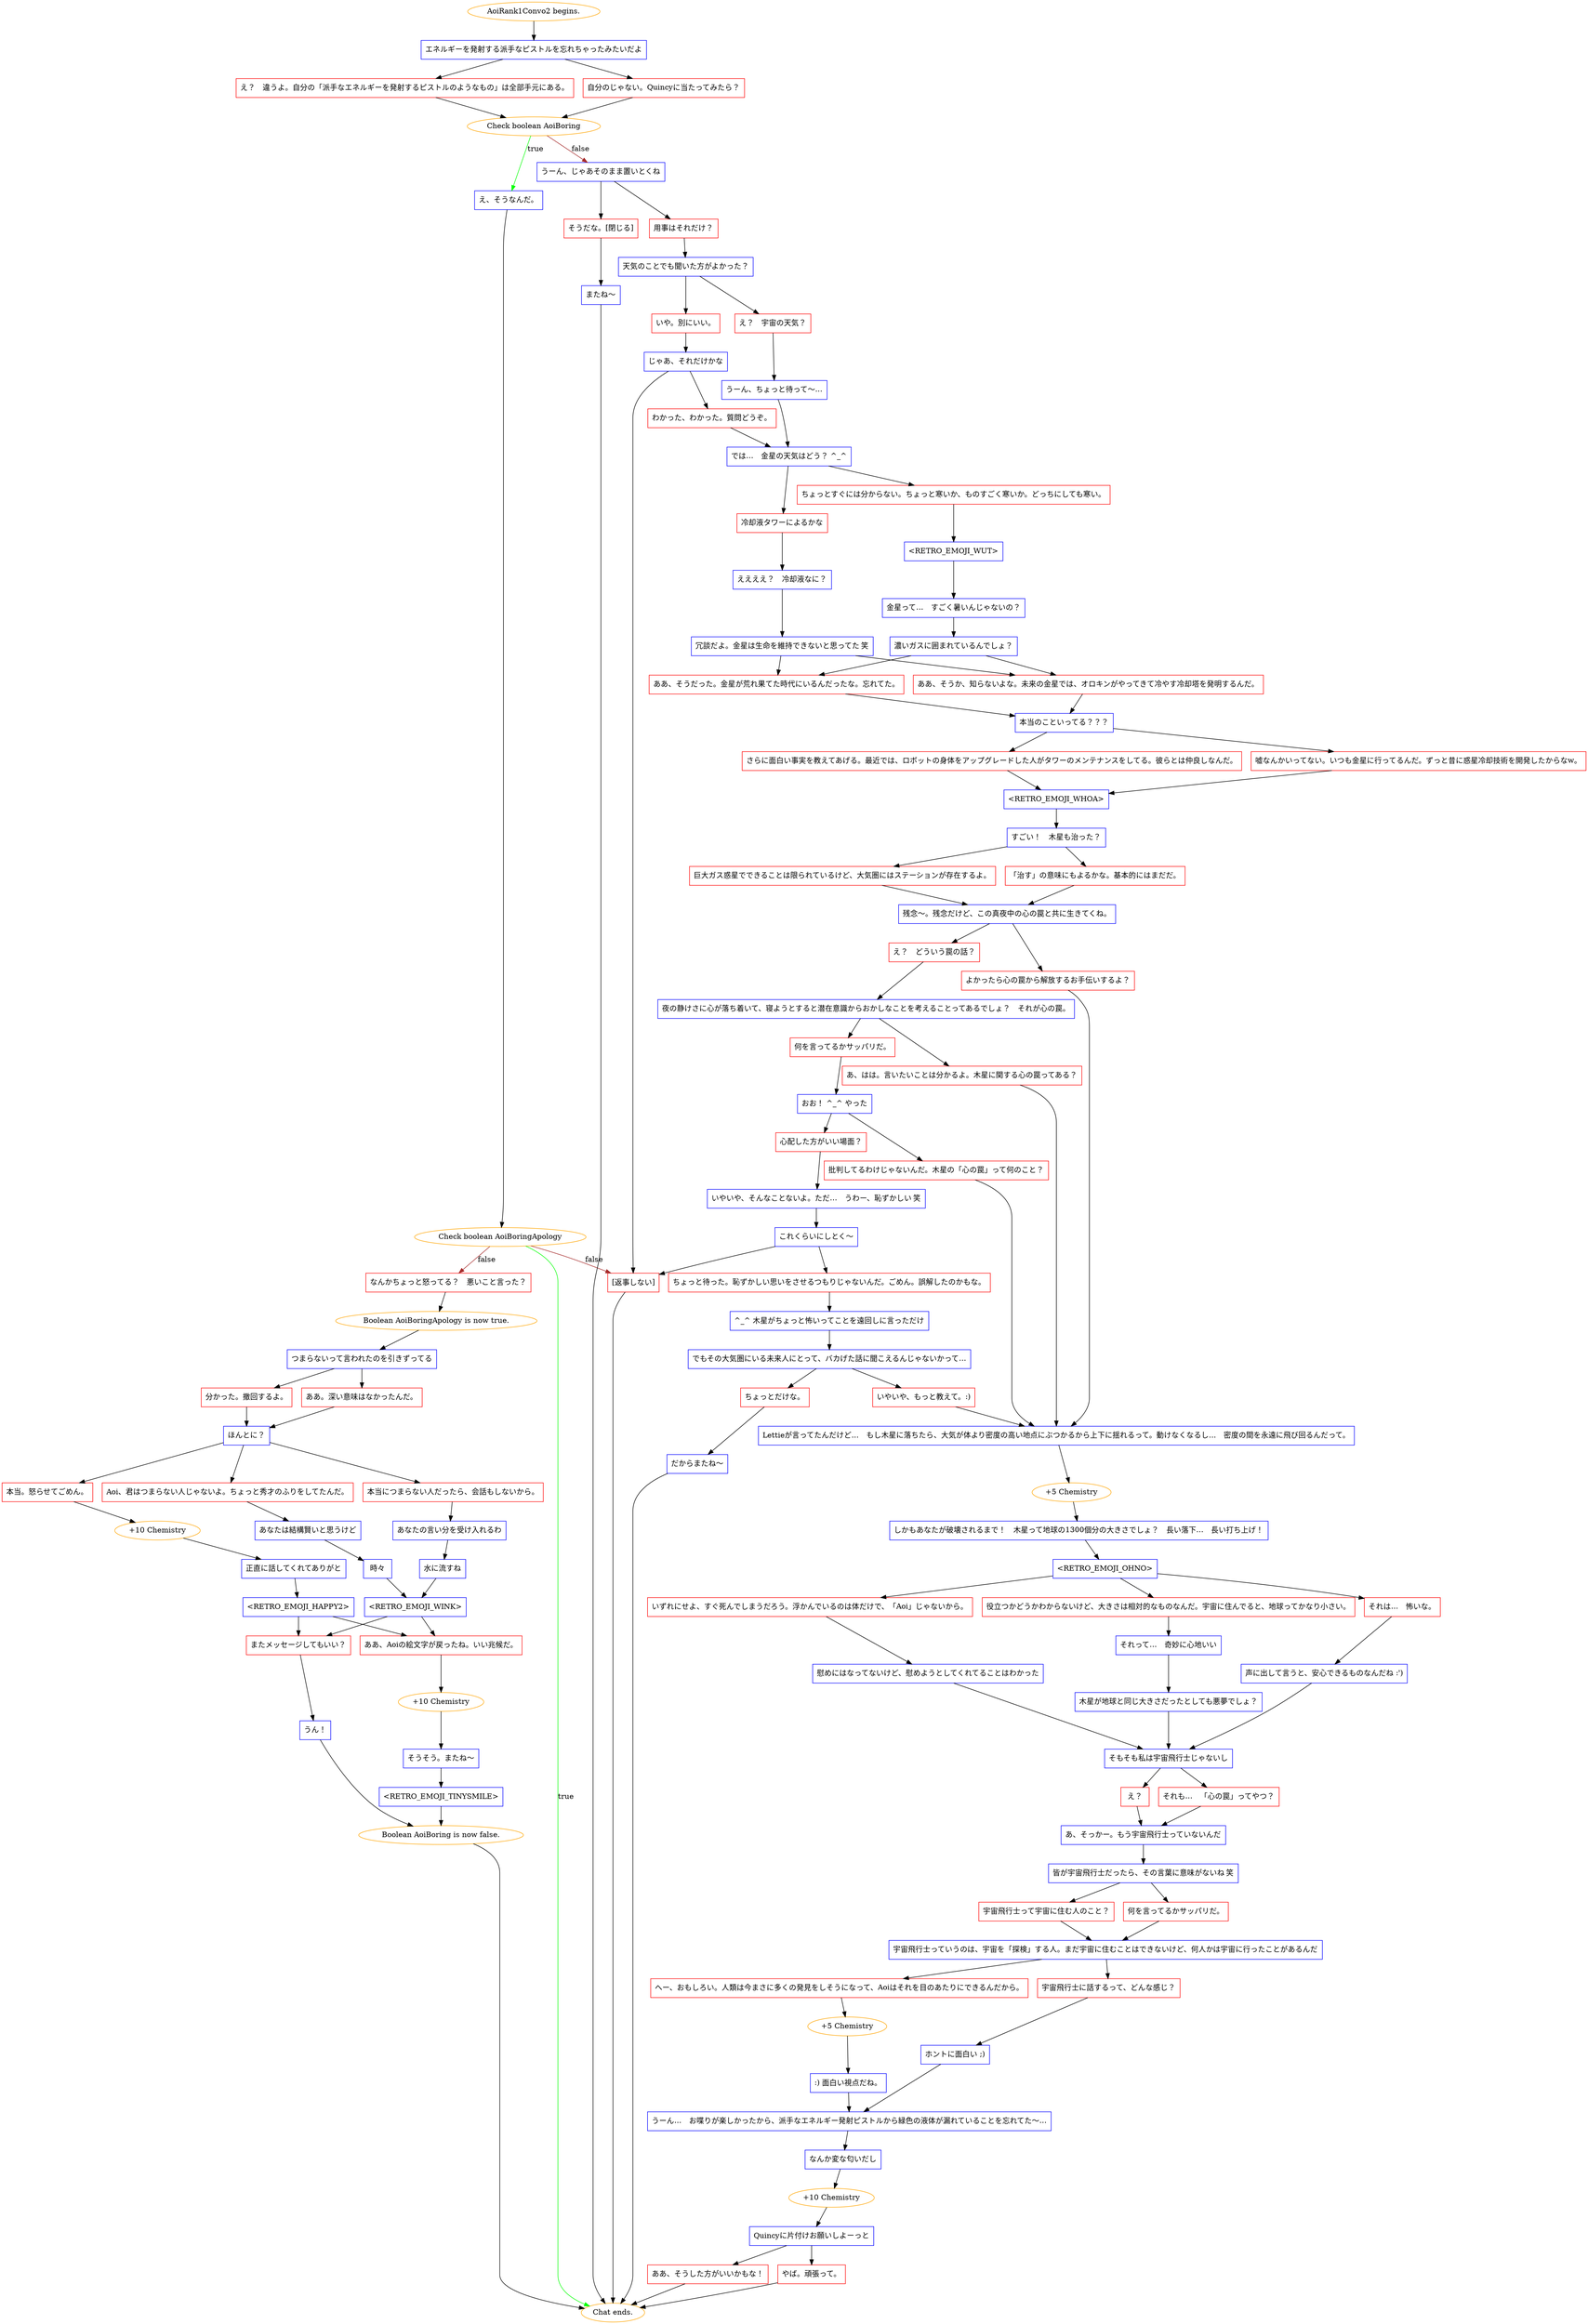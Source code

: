 digraph {
	"AoiRank1Convo2 begins." [color=orange];
		"AoiRank1Convo2 begins." -> j1828812257;
	j1828812257 [label="エネルギーを発射する派手なピストルを忘れちゃったみたいだよ",shape=box,color=blue];
		j1828812257 -> j1905726620;
		j1828812257 -> j1776272996;
	j1905726620 [label="え？　違うよ。自分の「派手なエネルギーを発射するピストルのようなもの」は全部手元にある。",shape=box,color=red];
		j1905726620 -> j1717996206;
	j1776272996 [label="自分のじゃない。Quincyに当たってみたら？",shape=box,color=red];
		j1776272996 -> j1717996206;
	j1717996206 [label="Check boolean AoiBoring",color=orange];
		j1717996206 -> j2362321412 [label=true,color=green];
		j1717996206 -> j3904392631 [label=false,color=brown];
	j2362321412 [label="え、そうなんだ。",shape=box,color=blue];
		j2362321412 -> j2507467571;
	j3904392631 [label="うーん、じゃあそのまま置いとくね",shape=box,color=blue];
		j3904392631 -> j4191552520;
		j3904392631 -> j1101852432;
	j2507467571 [label="Check boolean AoiBoringApology",color=orange];
		j2507467571 -> "Chat ends." [label=true,color=green];
		j2507467571 -> j334094155 [label=false,color=brown];
		j2507467571 -> j1196891432 [label=false,color=brown];
	j4191552520 [label="用事はそれだけ？",shape=box,color=red];
		j4191552520 -> j2575074431;
	j1101852432 [label="そうだな。[閉じる]",shape=box,color=red];
		j1101852432 -> j1208547196;
	"Chat ends." [color=orange];
	j334094155 [label="なんかちょっと怒ってる？　悪いこと言った？",shape=box,color=red];
		j334094155 -> j3507087125;
	j1196891432 [label="[返事しない]",shape=box,color=red];
		j1196891432 -> "Chat ends.";
	j2575074431 [label="天気のことでも聞いた方がよかった？",shape=box,color=blue];
		j2575074431 -> j3817226220;
		j2575074431 -> j2571234010;
	j1208547196 [label="またね～",shape=box,color=blue];
		j1208547196 -> "Chat ends.";
	j3507087125 [label="Boolean AoiBoringApology is now true.",color=orange];
		j3507087125 -> j3445107625;
	j3817226220 [label="え？　宇宙の天気？",shape=box,color=red];
		j3817226220 -> j35247294;
	j2571234010 [label="いや。別にいい。",shape=box,color=red];
		j2571234010 -> j3819396441;
	j3445107625 [label="つまらないって言われたのを引きずってる",shape=box,color=blue];
		j3445107625 -> j870178702;
		j3445107625 -> j3409520823;
	j35247294 [label="うーん、ちょっと待って～…",shape=box,color=blue];
		j35247294 -> j2080003213;
	j3819396441 [label="じゃあ、それだけかな",shape=box,color=blue];
		j3819396441 -> j4248871658;
		j3819396441 -> j1196891432;
	j870178702 [label="ああ。深い意味はなかったんだ。",shape=box,color=red];
		j870178702 -> j3226371916;
	j3409520823 [label="分かった。撤回するよ。",shape=box,color=red];
		j3409520823 -> j3226371916;
	j2080003213 [label="では…　金星の天気はどう？ ^_^",shape=box,color=blue];
		j2080003213 -> j2764654729;
		j2080003213 -> j1398421690;
	j4248871658 [label="わかった、わかった。質問どうぞ。",shape=box,color=red];
		j4248871658 -> j2080003213;
	j3226371916 [label="ほんとに？",shape=box,color=blue];
		j3226371916 -> j1333503885;
		j3226371916 -> j1397535588;
		j3226371916 -> j2509869492;
	j2764654729 [label="冷却液タワーによるかな",shape=box,color=red];
		j2764654729 -> j2009640624;
	j1398421690 [label="ちょっとすぐには分からない。ちょっと寒いか、ものすごく寒いか。どっちにしても寒い。",shape=box,color=red];
		j1398421690 -> j3355532046;
	j1333503885 [label="本当。怒らせてごめん。",shape=box,color=red];
		j1333503885 -> j2312977564;
	j1397535588 [label="Aoi、君はつまらない人じゃないよ。ちょっと秀才のふりをしてたんだ。",shape=box,color=red];
		j1397535588 -> j3494160526;
	j2509869492 [label="本当につまらない人だったら、会話もしないから。",shape=box,color=red];
		j2509869492 -> j422407205;
	j2009640624 [label="ええええ？　冷却液なに？",shape=box,color=blue];
		j2009640624 -> j2854421140;
	j3355532046 [label="<RETRO_EMOJI_WUT>",shape=box,color=blue];
		j3355532046 -> j461206952;
	j2312977564 [label="+10 Chemistry",color=orange];
		j2312977564 -> j862256139;
	j3494160526 [label="あなたは結構賢いと思うけど",shape=box,color=blue];
		j3494160526 -> j756847784;
	j422407205 [label="あなたの言い分を受け入れるわ",shape=box,color=blue];
		j422407205 -> j966500112;
	j2854421140 [label="冗談だよ。金星は生命を維持できないと思ってた 笑",shape=box,color=blue];
		j2854421140 -> j3159852016;
		j2854421140 -> j2685989726;
	j461206952 [label="金星って…　すごく暑いんじゃないの？",shape=box,color=blue];
		j461206952 -> j2187577536;
	j862256139 [label="正直に話してくれてありがと",shape=box,color=blue];
		j862256139 -> j2657560192;
	j756847784 [label="時々",shape=box,color=blue];
		j756847784 -> j3097585450;
	j966500112 [label="水に流すね",shape=box,color=blue];
		j966500112 -> j3097585450;
	j3159852016 [label="ああ、そうだった。金星が荒れ果てた時代にいるんだったな。忘れてた。",shape=box,color=red];
		j3159852016 -> j1555742071;
	j2685989726 [label="ああ、そうか、知らないよな。未来の金星では、オロキンがやってきて冷やす冷却塔を発明するんだ。",shape=box,color=red];
		j2685989726 -> j1555742071;
	j2187577536 [label="濃いガスに囲まれているんでしょ？",shape=box,color=blue];
		j2187577536 -> j3159852016;
		j2187577536 -> j2685989726;
	j2657560192 [label="<RETRO_EMOJI_HAPPY2>",shape=box,color=blue];
		j2657560192 -> j784468735;
		j2657560192 -> j328350297;
	j3097585450 [label="<RETRO_EMOJI_WINK>",shape=box,color=blue];
		j3097585450 -> j784468735;
		j3097585450 -> j328350297;
	j1555742071 [label="本当のこといってる？？？",shape=box,color=blue];
		j1555742071 -> j3163903028;
		j1555742071 -> j148267749;
	j784468735 [label="またメッセージしてもいい？",shape=box,color=red];
		j784468735 -> j4243391782;
	j328350297 [label="ああ、Aoiの絵文字が戻ったね。いい兆候だ。",shape=box,color=red];
		j328350297 -> j259490851;
	j3163903028 [label="さらに面白い事実を教えてあげる。最近では、ロボットの身体をアップグレードした人がタワーのメンテナンスをしてる。彼らとは仲良しなんだ。",shape=box,color=red];
		j3163903028 -> j3160814813;
	j148267749 [label="嘘なんかいってない。いつも金星に行ってるんだ。ずっと昔に惑星冷却技術を開発したからなw。",shape=box,color=red];
		j148267749 -> j3160814813;
	j4243391782 [label="うん！",shape=box,color=blue];
		j4243391782 -> j2581611291;
	j259490851 [label="+10 Chemistry",color=orange];
		j259490851 -> j308285308;
	j3160814813 [label="<RETRO_EMOJI_WHOA>",shape=box,color=blue];
		j3160814813 -> j2908600887;
	j2581611291 [label="Boolean AoiBoring is now false.",color=orange];
		j2581611291 -> "Chat ends.";
	j308285308 [label="そうそう。またね～",shape=box,color=blue];
		j308285308 -> j153386734;
	j2908600887 [label="すごい！　木星も治った？",shape=box,color=blue];
		j2908600887 -> j3212170550;
		j2908600887 -> j3710049379;
	j153386734 [label="<RETRO_EMOJI_TINYSMILE>",shape=box,color=blue];
		j153386734 -> j2581611291;
	j3212170550 [label="巨大ガス惑星でできることは限られているけど、大気圏にはステーションが存在するよ。",shape=box,color=red];
		j3212170550 -> j2422798896;
	j3710049379 [label="「治す」の意味にもよるかな。基本的にはまだだ。",shape=box,color=red];
		j3710049379 -> j2422798896;
	j2422798896 [label="残念～。残念だけど、この真夜中の心の罠と共に生きてくね。",shape=box,color=blue];
		j2422798896 -> j1250235920;
		j2422798896 -> j4048122938;
	j1250235920 [label="よかったら心の罠から解放するお手伝いするよ？",shape=box,color=red];
		j1250235920 -> j3235839623;
	j4048122938 [label="え？　どういう罠の話？",shape=box,color=red];
		j4048122938 -> j3405653384;
	j3235839623 [label="Lettieが言ってたんだけど…　もし木星に落ちたら、大気が体より密度の高い地点にぶつかるから上下に揺れるって。動けなくなるし…　密度の間を永遠に飛び回るんだって。",shape=box,color=blue];
		j3235839623 -> j1712385762;
	j3405653384 [label="夜の静けさに心が落ち着いて、寝ようとすると潜在意識からおかしなことを考えることってあるでしょ？　それが心の罠。",shape=box,color=blue];
		j3405653384 -> j3130639816;
		j3405653384 -> j871874849;
	j1712385762 [label="+5 Chemistry",color=orange];
		j1712385762 -> j77328649;
	j3130639816 [label="あ、はは。言いたいことは分かるよ。木星に関する心の罠ってある？",shape=box,color=red];
		j3130639816 -> j3235839623;
	j871874849 [label="何を言ってるかサッパリだ。",shape=box,color=red];
		j871874849 -> j323265654;
	j77328649 [label="しかもあなたが破壊されるまで！　木星って地球の1300個分の大きさでしょ？　長い落下…　長い打ち上げ！",shape=box,color=blue];
		j77328649 -> j2783449782;
	j323265654 [label="おお！ ^_^ やった",shape=box,color=blue];
		j323265654 -> j1048072111;
		j323265654 -> j2636732328;
	j2783449782 [label="<RETRO_EMOJI_OHNO>",shape=box,color=blue];
		j2783449782 -> j1782664566;
		j2783449782 -> j2363213340;
		j2783449782 -> j1523758064;
	j1048072111 [label="批判してるわけじゃないんだ。木星の「心の罠」って何のこと？",shape=box,color=red];
		j1048072111 -> j3235839623;
	j2636732328 [label="心配した方がいい場面？",shape=box,color=red];
		j2636732328 -> j4176527146;
	j1782664566 [label="それは…　怖いな。",shape=box,color=red];
		j1782664566 -> j1001328024;
	j2363213340 [label="いずれにせよ、すぐ死んでしまうだろう。浮かんでいるのは体だけで、「Aoi」じゃないから。",shape=box,color=red];
		j2363213340 -> j3764092303;
	j1523758064 [label="役立つかどうかわからないけど、大きさは相対的なものなんだ。宇宙に住んでると、地球ってかなり小さい。",shape=box,color=red];
		j1523758064 -> j2211037154;
	j4176527146 [label="いやいや、そんなことないよ。ただ…　うわー、恥ずかしい 笑",shape=box,color=blue];
		j4176527146 -> j905324381;
	j1001328024 [label="声に出して言うと、安心できるものなんだね :')",shape=box,color=blue];
		j1001328024 -> j2470314411;
	j3764092303 [label="慰めにはなってないけど、慰めようとしてくれてることはわかった",shape=box,color=blue];
		j3764092303 -> j2470314411;
	j2211037154 [label="それって…　奇妙に心地いい",shape=box,color=blue];
		j2211037154 -> j240172488;
	j905324381 [label="これくらいにしとく～",shape=box,color=blue];
		j905324381 -> j953737449;
		j905324381 -> j1196891432;
	j2470314411 [label="そもそも私は宇宙飛行士じゃないし",shape=box,color=blue];
		j2470314411 -> j309670623;
		j2470314411 -> j130459166;
	j240172488 [label="木星が地球と同じ大きさだったとしても悪夢でしょ？",shape=box,color=blue];
		j240172488 -> j2470314411;
	j953737449 [label="ちょっと待った。恥ずかしい思いをさせるつもりじゃないんだ。ごめん。誤解したのかもな。",shape=box,color=red];
		j953737449 -> j3999607713;
	j309670623 [label="え？",shape=box,color=red];
		j309670623 -> j2833554582;
	j130459166 [label="それも…　「心の罠」ってやつ？",shape=box,color=red];
		j130459166 -> j2833554582;
	j3999607713 [label="^_^ 木星がちょっと怖いってことを遠回しに言っただけ",shape=box,color=blue];
		j3999607713 -> j2461096011;
	j2833554582 [label="あ、そっかー。もう宇宙飛行士っていないんだ",shape=box,color=blue];
		j2833554582 -> j3562021424;
	j2461096011 [label="でもその大気圏にいる未来人にとって、バカげた話に聞こえるんじゃないかって…",shape=box,color=blue];
		j2461096011 -> j1552832114;
		j2461096011 -> j293155988;
	j3562021424 [label="皆が宇宙飛行士だったら、その言葉に意味がないね 笑",shape=box,color=blue];
		j3562021424 -> j3846454585;
		j3562021424 -> j2160280545;
	j1552832114 [label="いやいや、もっと教えて。:)",shape=box,color=red];
		j1552832114 -> j3235839623;
	j293155988 [label="ちょっとだけな。",shape=box,color=red];
		j293155988 -> j1784577719;
	j3846454585 [label="宇宙飛行士って宇宙に住む人のこと？",shape=box,color=red];
		j3846454585 -> j2109292664;
	j2160280545 [label="何を言ってるかサッパリだ。",shape=box,color=red];
		j2160280545 -> j2109292664;
	j1784577719 [label="だからまたね～",shape=box,color=blue];
		j1784577719 -> "Chat ends.";
	j2109292664 [label="宇宙飛行士っていうのは、宇宙を「探検」する人。まだ宇宙に住むことはできないけど、何人かは宇宙に行ったことがあるんだ",shape=box,color=blue];
		j2109292664 -> j4255581143;
		j2109292664 -> j896622390;
	j4255581143 [label="へー、おもしろい。人類は今まさに多くの発見をしそうになって、Aoiはそれを目のあたりにできるんだから。",shape=box,color=red];
		j4255581143 -> j4062380651;
	j896622390 [label="宇宙飛行士に話するって、どんな感じ？",shape=box,color=red];
		j896622390 -> j1996185644;
	j4062380651 [label="+5 Chemistry",color=orange];
		j4062380651 -> j1805529529;
	j1996185644 [label="ホントに面白い ;)",shape=box,color=blue];
		j1996185644 -> j304640029;
	j1805529529 [label=":) 面白い視点だね。",shape=box,color=blue];
		j1805529529 -> j304640029;
	j304640029 [label="うーん…　お喋りが楽しかったから、派手なエネルギー発射ピストルから緑色の液体が漏れていることを忘れてた～…",shape=box,color=blue];
		j304640029 -> j3447658019;
	j3447658019 [label="なんか変な匂いだし",shape=box,color=blue];
		j3447658019 -> j3090364928;
	j3090364928 [label="+10 Chemistry",color=orange];
		j3090364928 -> j81070916;
	j81070916 [label="Quincyに片付けお願いしよーっと",shape=box,color=blue];
		j81070916 -> j2298479322;
		j81070916 -> j1458768864;
	j2298479322 [label="やば。頑張って。",shape=box,color=red];
		j2298479322 -> "Chat ends.";
	j1458768864 [label="ああ、そうした方がいいかもな！",shape=box,color=red];
		j1458768864 -> "Chat ends.";
}